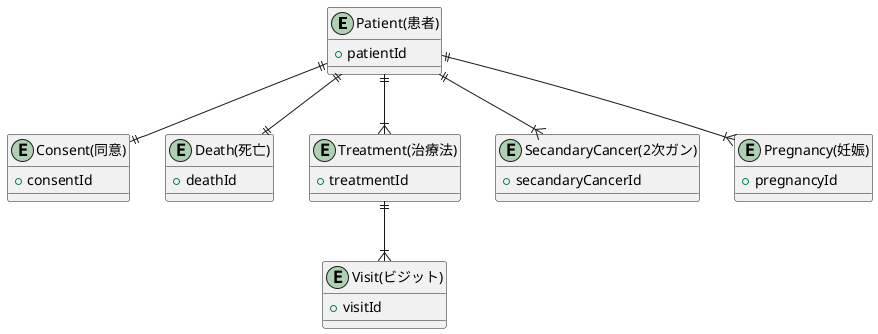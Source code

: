 @startuml sample_site
entity "Patient(患者)" as Patient {
    + patientId
}

entity "Consent(同意)" as Consent {
    + consentId
}

entity "Death(死亡)" as Death {
  + deathId
}

entity "Treatment(治療法)" as Treatment {
  + treatmentId
}

entity "SecandaryCancer(2次ガン)" as SecandaryCancer {
  + secandaryCancerId
}

entity "Pregnancy(妊娠)" as Pregnancy {
  + pregnancyId
}

entity "Visit(ビジット)" as Visit {
  + visitId
}


Patient ||--|| Consent
Patient ||--|| Death
Patient ||--|{ Treatment
Patient ||--|{SecandaryCancer
Patient ||--|{Pregnancy
Treatment ||--|{Visit
